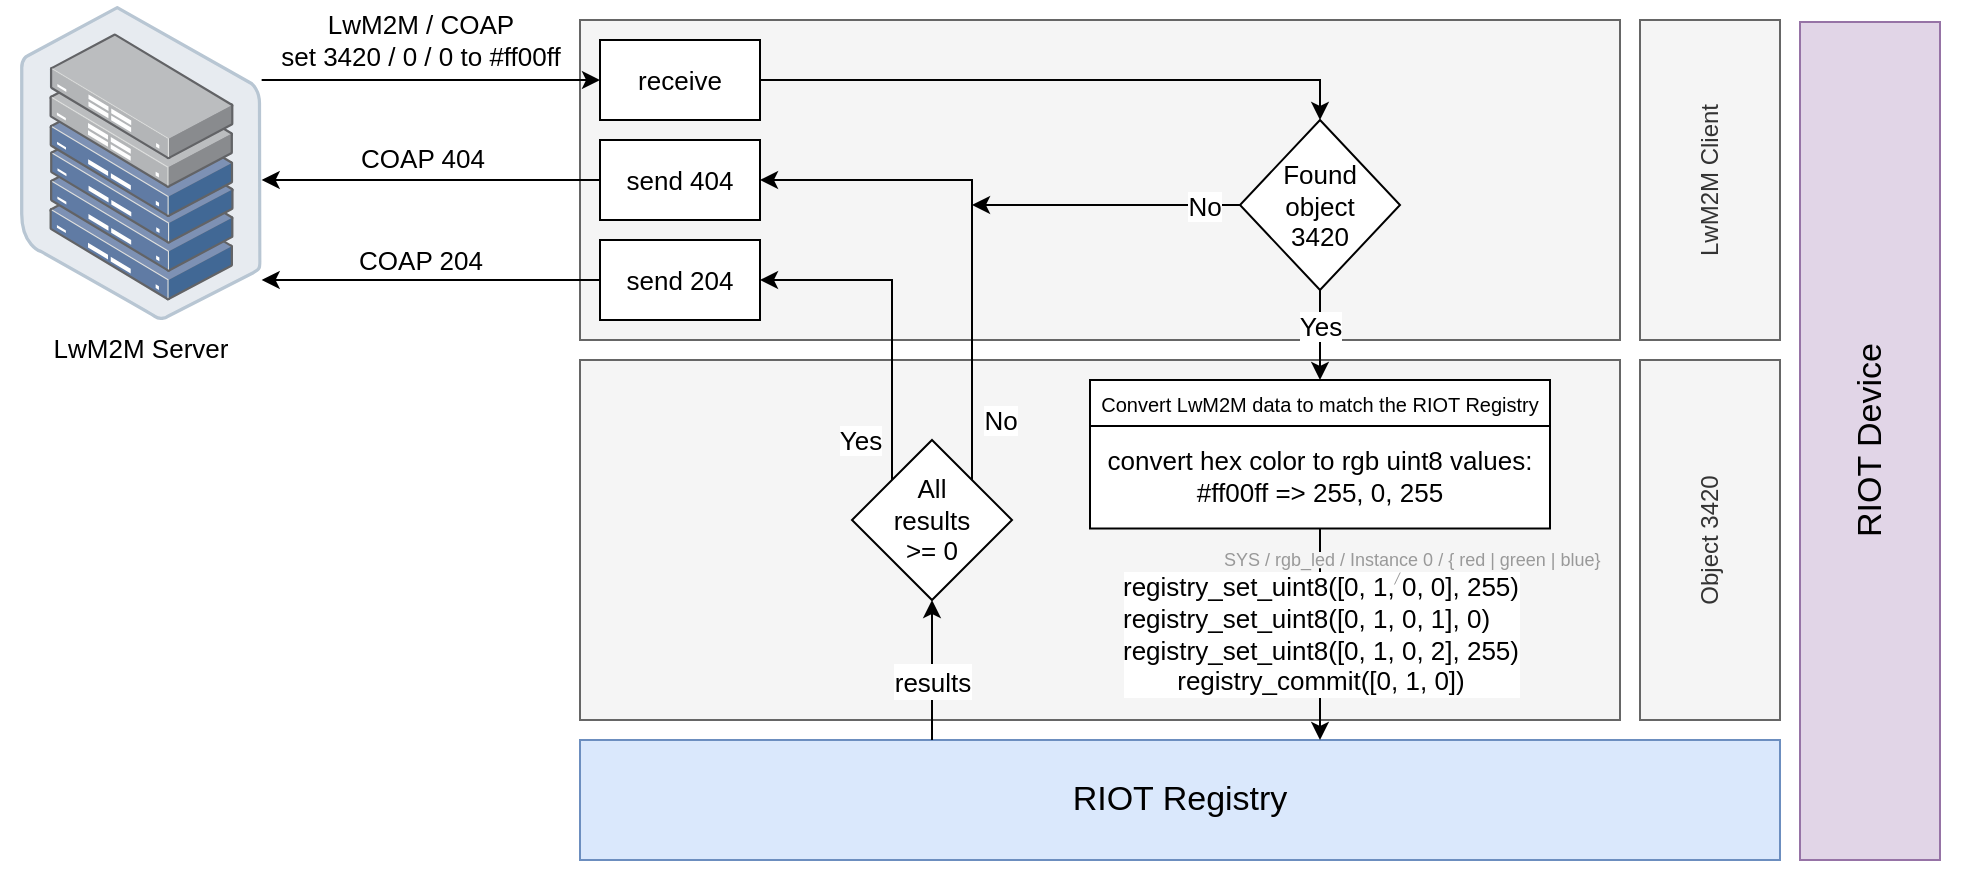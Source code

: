 <mxfile>
    <diagram id="fjN8D4Odn0497USpxgly" name="Page-1">
        <mxGraphModel dx="1980" dy="1203" grid="1" gridSize="10" guides="1" tooltips="1" connect="1" arrows="1" fold="1" page="1" pageScale="1" pageWidth="1169" pageHeight="827" background="#FFFFFF" math="0" shadow="0">
            <root>
                <mxCell id="0"/>
                <mxCell id="1" parent="0"/>
                <mxCell id="346" value="" style="rounded=0;whiteSpace=wrap;html=1;strokeColor=none;" parent="1" vertex="1">
                    <mxGeometry x="-1160" y="10" width="980" height="440" as="geometry"/>
                </mxCell>
                <mxCell id="388" value="" style="rounded=0;whiteSpace=wrap;html=1;fillColor=#f5f5f5;strokeColor=#666666;fontColor=#333333;" parent="1" vertex="1">
                    <mxGeometry x="-870" y="190" width="520" height="180" as="geometry"/>
                </mxCell>
                <mxCell id="364" value="" style="rounded=0;whiteSpace=wrap;html=1;fillColor=#f5f5f5;strokeColor=#666666;fontColor=#333333;" parent="1" vertex="1">
                    <mxGeometry x="-870" y="20" width="520" height="160" as="geometry"/>
                </mxCell>
                <mxCell id="365" value="&lt;font style=&quot;font-size: 13px&quot;&gt;LwM2M Server&lt;/font&gt;" style="points=[];aspect=fixed;html=1;align=center;shadow=0;dashed=0;image;image=img/lib/allied_telesis/storage/Datacenter_Server_Half_Rack_ToR.svg;" parent="1" vertex="1">
                    <mxGeometry x="-1150" y="13" width="120.83" height="157" as="geometry"/>
                </mxCell>
                <mxCell id="366" value="&lt;font style=&quot;font-size: 13px&quot;&gt;LwM2M / COAP&lt;br&gt;set 3420 / 0 / 0 to #ff00ff&lt;/font&gt;" style="edgeStyle=elbowEdgeStyle;rounded=0;html=1;" parent="1" source="365" target="397" edge="1">
                    <mxGeometry x="-0.064" y="20" relative="1" as="geometry">
                        <mxPoint x="-1010" y="-150" as="sourcePoint"/>
                        <mxPoint x="-820" y="80" as="targetPoint"/>
                        <Array as="points">
                            <mxPoint x="-920" y="50"/>
                            <mxPoint x="-1040" y="50"/>
                        </Array>
                        <mxPoint as="offset"/>
                    </mxGeometry>
                </mxCell>
                <mxCell id="367" value="&lt;font style=&quot;font-size: 13px&quot;&gt;No&lt;/font&gt;" style="edgeStyle=elbowEdgeStyle;rounded=0;html=1;startArrow=none;exitX=0;exitY=0.5;exitDx=0;exitDy=0;" parent="1" source="368" edge="1">
                    <mxGeometry x="-0.736" relative="1" as="geometry">
                        <mxPoint x="-674" y="113" as="targetPoint"/>
                        <Array as="points">
                            <mxPoint x="-674" y="105"/>
                            <mxPoint x="-630" y="90"/>
                            <mxPoint x="-673" y="104"/>
                            <mxPoint x="-610" y="100"/>
                            <mxPoint x="-641" y="140"/>
                            <mxPoint x="-760" y="140"/>
                        </Array>
                        <mxPoint as="offset"/>
                    </mxGeometry>
                </mxCell>
                <mxCell id="368" value="&lt;font style=&quot;font-size: 13px&quot;&gt;Found &lt;br&gt;object&lt;br&gt;3420&lt;/font&gt;" style="rhombus;whiteSpace=wrap;html=1;" parent="1" vertex="1">
                    <mxGeometry x="-540" y="70" width="80" height="85" as="geometry"/>
                </mxCell>
                <mxCell id="369" value="&lt;font style=&quot;font-size: 13px&quot;&gt;Yes&lt;/font&gt;" style="edgeStyle=elbowEdgeStyle;rounded=0;html=1;exitX=0.5;exitY=1;exitDx=0;exitDy=0;" parent="1" source="368" target="382" edge="1">
                    <mxGeometry x="-0.2" relative="1" as="geometry">
                        <mxPoint x="-700" y="-150" as="targetPoint"/>
                        <mxPoint as="offset"/>
                        <mxPoint x="-525" y="110" as="sourcePoint"/>
                    </mxGeometry>
                </mxCell>
                <mxCell id="372" value="" style="edgeStyle=orthogonalEdgeStyle;rounded=0;html=1;entryX=0.5;entryY=0;entryDx=0;entryDy=0;exitX=1;exitY=0.5;exitDx=0;exitDy=0;" parent="1" source="397" target="368" edge="1">
                    <mxGeometry x="-0.2" relative="1" as="geometry">
                        <mxPoint x="-500" y="90" as="targetPoint"/>
                        <mxPoint as="offset"/>
                        <mxPoint x="-770" y="80" as="sourcePoint"/>
                        <Array as="points">
                            <mxPoint x="-500" y="50"/>
                        </Array>
                    </mxGeometry>
                </mxCell>
                <mxCell id="373" value="&lt;font style=&quot;font-size: 17px&quot;&gt;RIOT Registry&lt;/font&gt;" style="rounded=0;whiteSpace=wrap;html=1;fillColor=#dae8fc;strokeColor=#6c8ebf;" parent="1" vertex="1">
                    <mxGeometry x="-870" y="380" width="600" height="60" as="geometry"/>
                </mxCell>
                <mxCell id="374" value="&lt;font style=&quot;font-size: 13px&quot;&gt;&lt;font style=&quot;font-size: 13px&quot;&gt;registry_set_uint8([0, 1, 0, 0], 255)&lt;br&gt;&lt;/font&gt;&lt;/font&gt;&lt;div style=&quot;text-align: left ; font-size: 13px&quot;&gt;&lt;font style=&quot;font-size: 13px&quot;&gt;registry_set_uint8([0, 1, 0, 1], 0)&lt;/font&gt;&lt;/div&gt;&lt;font style=&quot;font-size: 13px&quot;&gt;registry_set_uint8([0, 1, 0, 2], 255)&lt;br&gt;registry_commit([0, 1, 0])&lt;br&gt;&lt;/font&gt;" style="edgeStyle=elbowEdgeStyle;rounded=0;html=1;" parent="1" source="381" target="373" edge="1">
                    <mxGeometry relative="1" as="geometry">
                        <mxPoint x="-674" y="90" as="targetPoint"/>
                        <mxPoint as="offset"/>
                        <mxPoint x="-780" y="90" as="sourcePoint"/>
                    </mxGeometry>
                </mxCell>
                <mxCell id="375" value="" style="edgeStyle=elbowEdgeStyle;rounded=0;html=1;entryX=0.5;entryY=1;entryDx=0;entryDy=0;" parent="1" source="373" target="377" edge="1">
                    <mxGeometry relative="1" as="geometry">
                        <mxPoint x="-1110" y="370" as="targetPoint"/>
                        <mxPoint x="-385" y="120" as="sourcePoint"/>
                    </mxGeometry>
                </mxCell>
                <mxCell id="376" value="&lt;font style=&quot;font-size: 13px&quot;&gt;results&lt;/font&gt;" style="edgeLabel;html=1;align=center;verticalAlign=middle;resizable=0;points=[];fontSize=15;" parent="375" vertex="1" connectable="0">
                    <mxGeometry x="-0.329" y="2" relative="1" as="geometry">
                        <mxPoint x="2" y="-7" as="offset"/>
                    </mxGeometry>
                </mxCell>
                <mxCell id="377" value="&lt;font style=&quot;font-size: 13px&quot;&gt;All &lt;br&gt;results &lt;br&gt;&amp;gt;= 0&lt;/font&gt;" style="rhombus;whiteSpace=wrap;html=1;" parent="1" vertex="1">
                    <mxGeometry x="-734" y="230" width="80" height="80" as="geometry"/>
                </mxCell>
                <mxCell id="378" value="&lt;font style=&quot;font-size: 13px&quot;&gt;No&lt;/font&gt;" style="edgeStyle=elbowEdgeStyle;rounded=0;html=1;exitX=1;exitY=0;exitDx=0;exitDy=0;" parent="1" source="377" target="398" edge="1">
                    <mxGeometry x="-0.765" y="-14" relative="1" as="geometry">
                        <mxPoint x="-674" y="100" as="targetPoint"/>
                        <mxPoint as="offset"/>
                        <mxPoint x="-960" as="sourcePoint"/>
                        <Array as="points">
                            <mxPoint x="-674" y="160"/>
                            <mxPoint x="-660" y="150"/>
                            <mxPoint x="-694" y="160"/>
                            <mxPoint x="-694" y="220"/>
                            <mxPoint x="-694" y="180"/>
                            <mxPoint x="-740" y="150"/>
                            <mxPoint x="-750" y="90"/>
                        </Array>
                    </mxGeometry>
                </mxCell>
                <mxCell id="379" value="&lt;font style=&quot;font-size: 13px&quot;&gt;Yes&lt;/font&gt;" style="edgeStyle=elbowEdgeStyle;rounded=0;html=1;startArrow=none;exitX=0;exitY=0;exitDx=0;exitDy=0;entryX=1;entryY=0.5;entryDx=0;entryDy=0;" parent="1" source="377" target="400" edge="1">
                    <mxGeometry x="-0.759" y="16" relative="1" as="geometry">
                        <mxPoint x="-664" y="100" as="targetPoint"/>
                        <mxPoint as="offset"/>
                        <mxPoint x="-790" y="240" as="sourcePoint"/>
                        <Array as="points">
                            <mxPoint x="-714" y="210"/>
                            <mxPoint x="-730" y="210"/>
                            <mxPoint x="-730" y="200"/>
                        </Array>
                    </mxGeometry>
                </mxCell>
                <mxCell id="387" value="&lt;font style=&quot;font-size: 17px&quot;&gt;RIOT Device&lt;/font&gt;" style="rounded=0;whiteSpace=wrap;html=1;fillColor=#e1d5e7;strokeColor=#9673a6;horizontal=0;" parent="1" vertex="1">
                    <mxGeometry x="-260" y="21" width="70" height="419" as="geometry"/>
                </mxCell>
                <mxCell id="393" value="LwM2M Client" style="rounded=0;whiteSpace=wrap;html=1;fillColor=#f5f5f5;strokeColor=#666666;fontColor=#333333;horizontal=0;" parent="1" vertex="1">
                    <mxGeometry x="-340" y="20" width="70" height="160" as="geometry"/>
                </mxCell>
                <mxCell id="394" value="Object 3420" style="rounded=0;whiteSpace=wrap;html=1;fillColor=#f5f5f5;strokeColor=#666666;fontColor=#333333;horizontal=0;" parent="1" vertex="1">
                    <mxGeometry x="-340" y="190" width="70" height="180" as="geometry"/>
                </mxCell>
                <mxCell id="397" value="&lt;font color=&quot;#000000&quot; style=&quot;font-size: 13px&quot;&gt;receive&lt;/font&gt;" style="rounded=0;whiteSpace=wrap;html=1;labelBackgroundColor=none;fontSize=17;" parent="1" vertex="1">
                    <mxGeometry x="-860" y="30" width="80" height="40" as="geometry"/>
                </mxCell>
                <mxCell id="398" value="&lt;font color=&quot;#000000&quot; style=&quot;font-size: 13px&quot;&gt;send 404&lt;/font&gt;" style="rounded=0;whiteSpace=wrap;html=1;labelBackgroundColor=none;fontSize=17;" parent="1" vertex="1">
                    <mxGeometry x="-860" y="80" width="80" height="40" as="geometry"/>
                </mxCell>
                <mxCell id="399" value="&lt;font style=&quot;font-size: 13px&quot;&gt;COAP 404&lt;/font&gt;" style="edgeStyle=elbowEdgeStyle;rounded=0;html=1;startArrow=none;" parent="1" source="398" target="365" edge="1">
                    <mxGeometry x="0.052" y="-11" relative="1" as="geometry">
                        <mxPoint x="-1069.17" y="150" as="targetPoint"/>
                        <Array as="points">
                            <mxPoint x="-1010" y="100"/>
                        </Array>
                        <mxPoint as="offset"/>
                        <mxPoint x="-550.0" y="135" as="sourcePoint"/>
                    </mxGeometry>
                </mxCell>
                <mxCell id="400" value="&lt;font color=&quot;#000000&quot; style=&quot;font-size: 13px&quot;&gt;send 204&lt;/font&gt;" style="rounded=0;whiteSpace=wrap;html=1;labelBackgroundColor=none;fontSize=17;" parent="1" vertex="1">
                    <mxGeometry x="-860" y="130" width="80" height="40" as="geometry"/>
                </mxCell>
                <mxCell id="401" value="&lt;font style=&quot;font-size: 13px&quot;&gt;COAP 204&lt;/font&gt;" style="edgeStyle=elbowEdgeStyle;rounded=0;html=1;startArrow=none;" parent="1" source="400" target="365" edge="1">
                    <mxGeometry x="0.064" y="-10" relative="1" as="geometry">
                        <mxPoint x="-1069.17" y="180" as="targetPoint"/>
                        <mxPoint as="offset"/>
                        <mxPoint x="-780" y="250" as="sourcePoint"/>
                        <Array as="points">
                            <mxPoint x="-1010" y="150"/>
                        </Array>
                    </mxGeometry>
                </mxCell>
                <mxCell id="403" value="" style="group" parent="1" vertex="1" connectable="0">
                    <mxGeometry x="-615" y="200" width="230" height="74.25" as="geometry"/>
                </mxCell>
                <mxCell id="381" value="&lt;font style=&quot;font-size: 13px&quot;&gt;convert hex color to rgb uint8 values:&lt;br&gt;#ff00ff =&amp;gt; 255, 0, 255&lt;br&gt;&lt;/font&gt;" style="rounded=0;whiteSpace=wrap;html=1;" parent="403" vertex="1">
                    <mxGeometry y="21.75" width="230" height="52.5" as="geometry"/>
                </mxCell>
                <mxCell id="382" value="&lt;font style=&quot;font-size: 10px&quot;&gt;Convert LwM2M data to match the RIOT Registry&lt;/font&gt;" style="rounded=0;whiteSpace=wrap;html=1;" parent="403" vertex="1">
                    <mxGeometry width="230" height="23" as="geometry"/>
                </mxCell>
                <mxCell id="404" value="" style="rounded=0;whiteSpace=wrap;html=1;fillColor=#f5f5f5;strokeColor=none;fontColor=#333333;" parent="1" vertex="1">
                    <mxGeometry x="-503" y="286" width="6" height="8.12" as="geometry"/>
                </mxCell>
                <mxCell id="389" value="" style="group" parent="1" vertex="1" connectable="0">
                    <mxGeometry x="-550" y="275" width="200" height="30" as="geometry"/>
                </mxCell>
                <mxCell id="383" value="&lt;span style=&quot;font-family: &amp;#34;helvetica&amp;#34; ; font-style: normal ; font-weight: 400 ; letter-spacing: normal ; text-align: center ; text-indent: 0px ; text-transform: none ; word-spacing: 0px ; display: inline ; float: none&quot;&gt;&lt;font style=&quot;font-size: 9px&quot; color=&quot;#999999&quot;&gt;SYS / rgb_led / Instance 0 / { red | green | blue}&lt;/font&gt;&lt;/span&gt;" style="text;whiteSpace=wrap;html=1;fillColor=none;" parent="389" vertex="1">
                    <mxGeometry width="200" height="30" as="geometry"/>
                </mxCell>
                <mxCell id="384" value="" style="endArrow=none;html=1;fontSize=9;fontColor=#999999;strokeColor=#999999;strokeWidth=0.5;" parent="389" edge="1">
                    <mxGeometry width="50" height="50" relative="1" as="geometry">
                        <mxPoint x="86.996" y="27" as="sourcePoint"/>
                        <mxPoint x="89.853" y="21" as="targetPoint"/>
                    </mxGeometry>
                </mxCell>
            </root>
        </mxGraphModel>
    </diagram>
</mxfile>